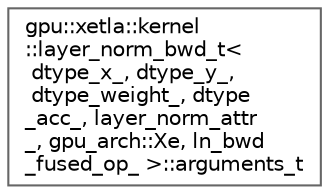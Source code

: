 digraph "Graphical Class Hierarchy"
{
 // LATEX_PDF_SIZE
  bgcolor="transparent";
  edge [fontname=Helvetica,fontsize=10,labelfontname=Helvetica,labelfontsize=10];
  node [fontname=Helvetica,fontsize=10,shape=box,height=0.2,width=0.4];
  rankdir="LR";
  Node0 [id="Node000000",label="gpu::xetla::kernel\l::layer_norm_bwd_t\<\l dtype_x_, dtype_y_,\l dtype_weight_, dtype\l_acc_, layer_norm_attr\l_, gpu_arch::Xe, ln_bwd\l_fused_op_ \>::arguments_t",height=0.2,width=0.4,color="grey40", fillcolor="white", style="filled",URL="$structgpu_1_1xetla_1_1kernel_1_1layer__norm__bwd__t_3_01dtype__x___00_01dtype__y___00_01dtype__w8c870e0747f737257129382bb64d56e0.html",tooltip=" "];
}
